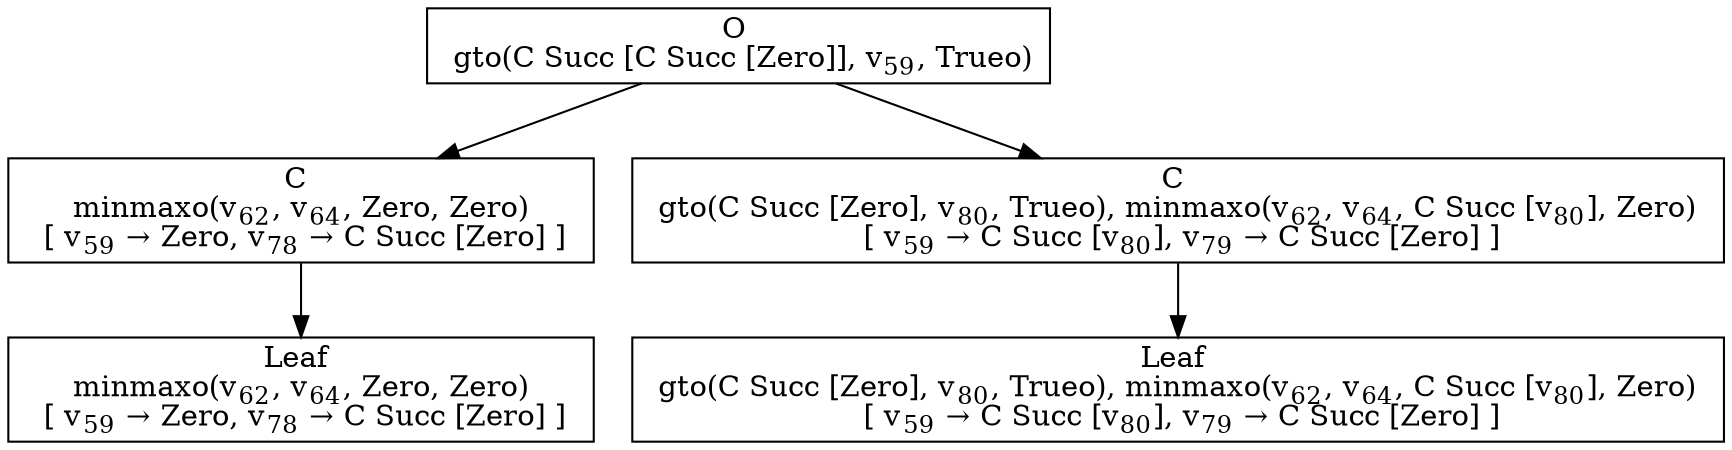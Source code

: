 digraph {
    graph [rankdir=TB
          ,bgcolor=transparent];
    node [shape=box
         ,fillcolor=white
         ,style=filled];
    0 [label=<O <BR/> gto(C Succ [C Succ [Zero]], v<SUB>59</SUB>, Trueo)>];
    1 [label=<C <BR/> minmaxo(v<SUB>62</SUB>, v<SUB>64</SUB>, Zero, Zero) <BR/>  [ v<SUB>59</SUB> &rarr; Zero, v<SUB>78</SUB> &rarr; C Succ [Zero] ] >];
    2 [label=<C <BR/> gto(C Succ [Zero], v<SUB>80</SUB>, Trueo), minmaxo(v<SUB>62</SUB>, v<SUB>64</SUB>, C Succ [v<SUB>80</SUB>], Zero) <BR/>  [ v<SUB>59</SUB> &rarr; C Succ [v<SUB>80</SUB>], v<SUB>79</SUB> &rarr; C Succ [Zero] ] >];
    3 [label=<Leaf <BR/> minmaxo(v<SUB>62</SUB>, v<SUB>64</SUB>, Zero, Zero) <BR/>  [ v<SUB>59</SUB> &rarr; Zero, v<SUB>78</SUB> &rarr; C Succ [Zero] ] >];
    4 [label=<Leaf <BR/> gto(C Succ [Zero], v<SUB>80</SUB>, Trueo), minmaxo(v<SUB>62</SUB>, v<SUB>64</SUB>, C Succ [v<SUB>80</SUB>], Zero) <BR/>  [ v<SUB>59</SUB> &rarr; C Succ [v<SUB>80</SUB>], v<SUB>79</SUB> &rarr; C Succ [Zero] ] >];
    0 -> 1 [label=""];
    0 -> 2 [label=""];
    1 -> 3 [label=""];
    2 -> 4 [label=""];
}